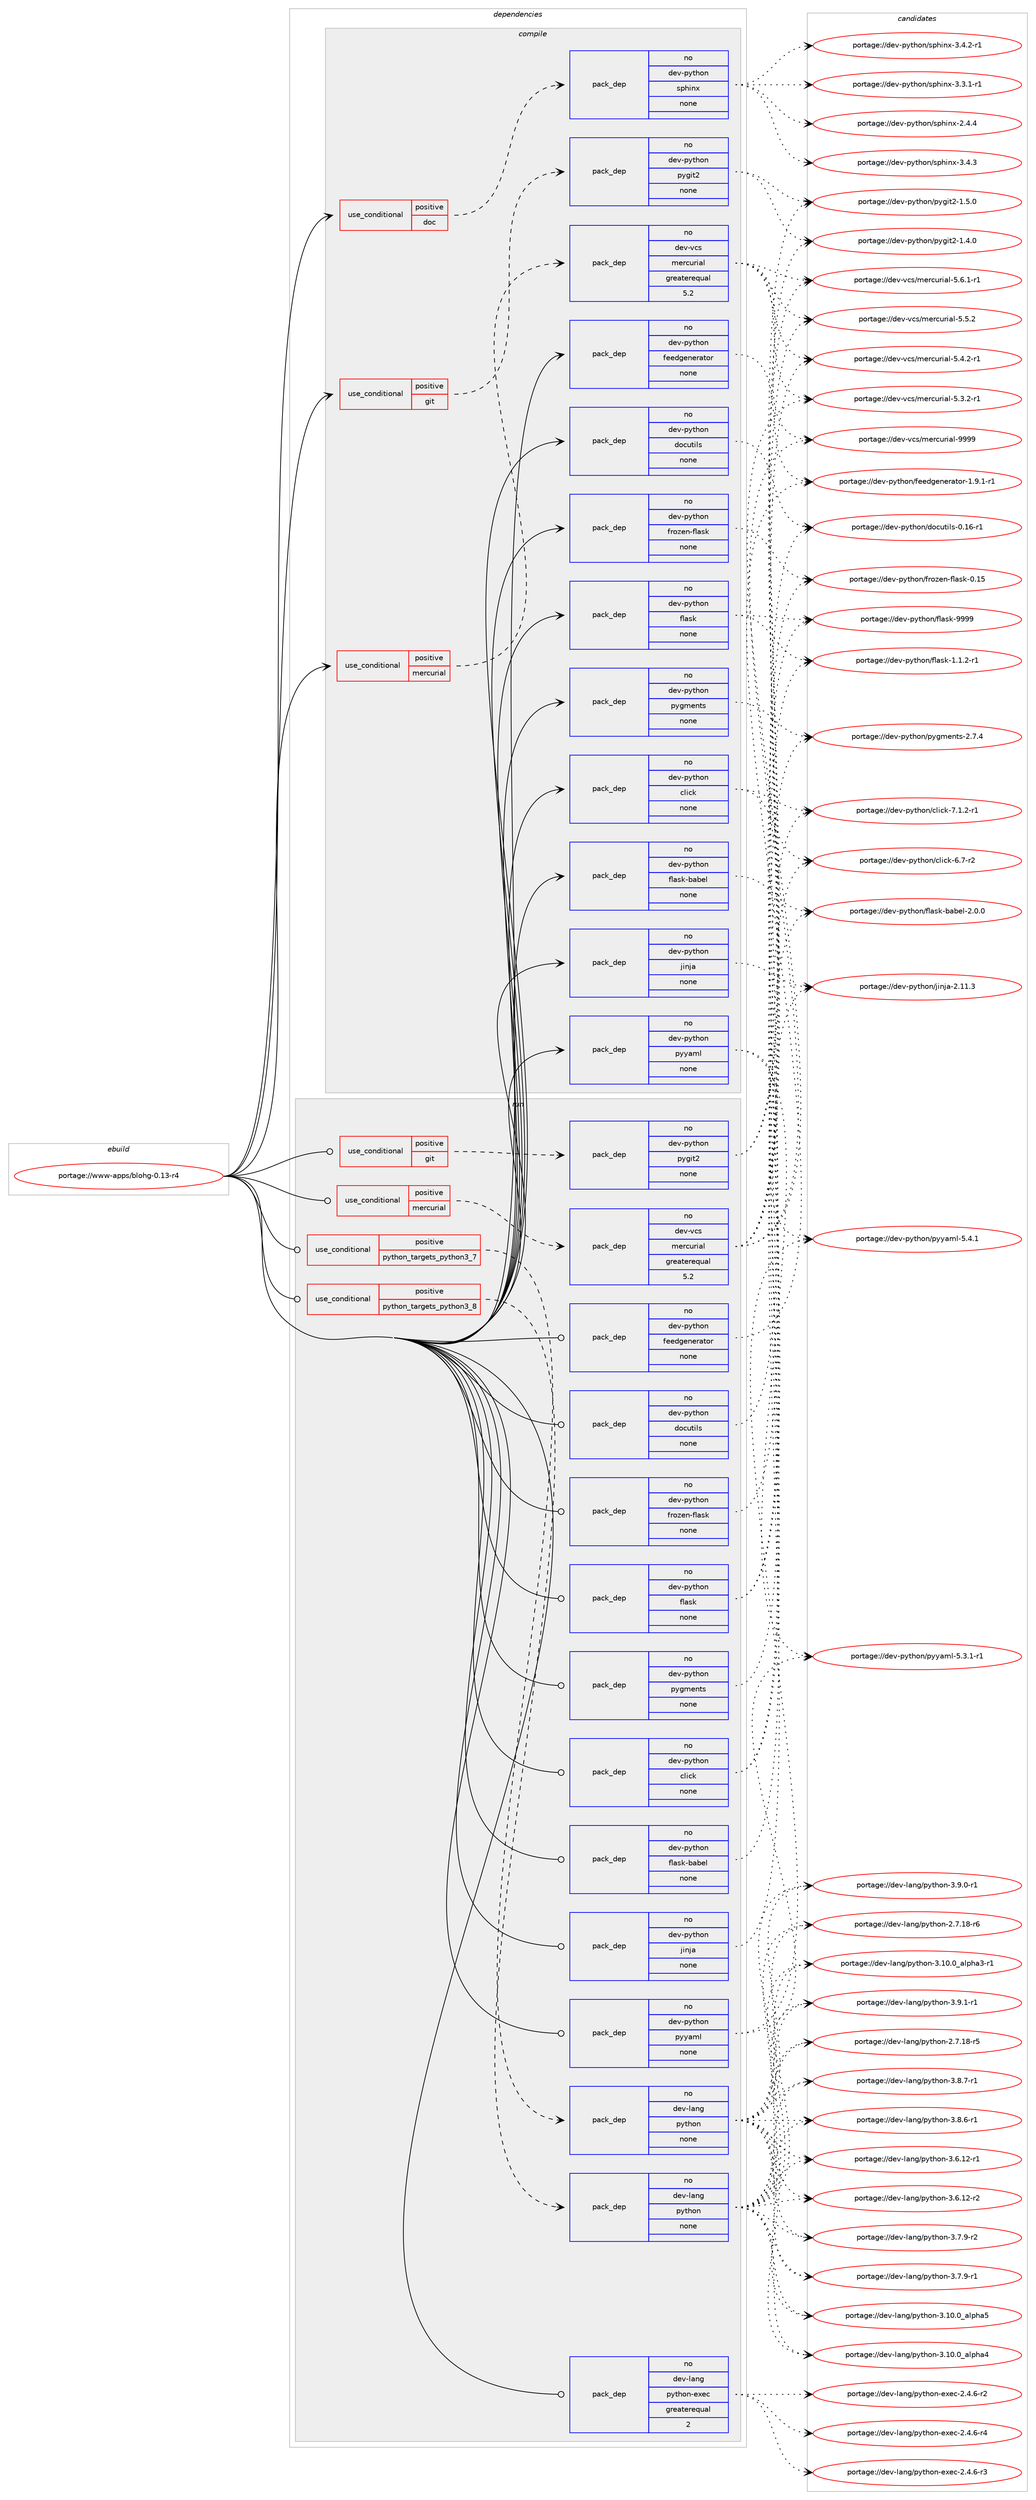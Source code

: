 digraph prolog {

# *************
# Graph options
# *************

newrank=true;
concentrate=true;
compound=true;
graph [rankdir=LR,fontname=Helvetica,fontsize=10,ranksep=1.5];#, ranksep=2.5, nodesep=0.2];
edge  [arrowhead=vee];
node  [fontname=Helvetica,fontsize=10];

# **********
# The ebuild
# **********

subgraph cluster_leftcol {
color=gray;
rank=same;
label=<<i>ebuild</i>>;
id [label="portage://www-apps/blohg-0.13-r4", color=red, width=4, href="../www-apps/blohg-0.13-r4.svg"];
}

# ****************
# The dependencies
# ****************

subgraph cluster_midcol {
color=gray;
label=<<i>dependencies</i>>;
subgraph cluster_compile {
fillcolor="#eeeeee";
style=filled;
label=<<i>compile</i>>;
subgraph cond1094 {
dependency4881 [label=<<TABLE BORDER="0" CELLBORDER="1" CELLSPACING="0" CELLPADDING="4"><TR><TD ROWSPAN="3" CELLPADDING="10">use_conditional</TD></TR><TR><TD>positive</TD></TR><TR><TD>doc</TD></TR></TABLE>>, shape=none, color=red];
subgraph pack3737 {
dependency4882 [label=<<TABLE BORDER="0" CELLBORDER="1" CELLSPACING="0" CELLPADDING="4" WIDTH="220"><TR><TD ROWSPAN="6" CELLPADDING="30">pack_dep</TD></TR><TR><TD WIDTH="110">no</TD></TR><TR><TD>dev-python</TD></TR><TR><TD>sphinx</TD></TR><TR><TD>none</TD></TR><TR><TD></TD></TR></TABLE>>, shape=none, color=blue];
}
dependency4881:e -> dependency4882:w [weight=20,style="dashed",arrowhead="vee"];
}
id:e -> dependency4881:w [weight=20,style="solid",arrowhead="vee"];
subgraph cond1095 {
dependency4883 [label=<<TABLE BORDER="0" CELLBORDER="1" CELLSPACING="0" CELLPADDING="4"><TR><TD ROWSPAN="3" CELLPADDING="10">use_conditional</TD></TR><TR><TD>positive</TD></TR><TR><TD>git</TD></TR></TABLE>>, shape=none, color=red];
subgraph pack3738 {
dependency4884 [label=<<TABLE BORDER="0" CELLBORDER="1" CELLSPACING="0" CELLPADDING="4" WIDTH="220"><TR><TD ROWSPAN="6" CELLPADDING="30">pack_dep</TD></TR><TR><TD WIDTH="110">no</TD></TR><TR><TD>dev-python</TD></TR><TR><TD>pygit2</TD></TR><TR><TD>none</TD></TR><TR><TD></TD></TR></TABLE>>, shape=none, color=blue];
}
dependency4883:e -> dependency4884:w [weight=20,style="dashed",arrowhead="vee"];
}
id:e -> dependency4883:w [weight=20,style="solid",arrowhead="vee"];
subgraph cond1096 {
dependency4885 [label=<<TABLE BORDER="0" CELLBORDER="1" CELLSPACING="0" CELLPADDING="4"><TR><TD ROWSPAN="3" CELLPADDING="10">use_conditional</TD></TR><TR><TD>positive</TD></TR><TR><TD>mercurial</TD></TR></TABLE>>, shape=none, color=red];
subgraph pack3739 {
dependency4886 [label=<<TABLE BORDER="0" CELLBORDER="1" CELLSPACING="0" CELLPADDING="4" WIDTH="220"><TR><TD ROWSPAN="6" CELLPADDING="30">pack_dep</TD></TR><TR><TD WIDTH="110">no</TD></TR><TR><TD>dev-vcs</TD></TR><TR><TD>mercurial</TD></TR><TR><TD>greaterequal</TD></TR><TR><TD>5.2</TD></TR></TABLE>>, shape=none, color=blue];
}
dependency4885:e -> dependency4886:w [weight=20,style="dashed",arrowhead="vee"];
}
id:e -> dependency4885:w [weight=20,style="solid",arrowhead="vee"];
subgraph pack3740 {
dependency4887 [label=<<TABLE BORDER="0" CELLBORDER="1" CELLSPACING="0" CELLPADDING="4" WIDTH="220"><TR><TD ROWSPAN="6" CELLPADDING="30">pack_dep</TD></TR><TR><TD WIDTH="110">no</TD></TR><TR><TD>dev-python</TD></TR><TR><TD>click</TD></TR><TR><TD>none</TD></TR><TR><TD></TD></TR></TABLE>>, shape=none, color=blue];
}
id:e -> dependency4887:w [weight=20,style="solid",arrowhead="vee"];
subgraph pack3741 {
dependency4888 [label=<<TABLE BORDER="0" CELLBORDER="1" CELLSPACING="0" CELLPADDING="4" WIDTH="220"><TR><TD ROWSPAN="6" CELLPADDING="30">pack_dep</TD></TR><TR><TD WIDTH="110">no</TD></TR><TR><TD>dev-python</TD></TR><TR><TD>docutils</TD></TR><TR><TD>none</TD></TR><TR><TD></TD></TR></TABLE>>, shape=none, color=blue];
}
id:e -> dependency4888:w [weight=20,style="solid",arrowhead="vee"];
subgraph pack3742 {
dependency4889 [label=<<TABLE BORDER="0" CELLBORDER="1" CELLSPACING="0" CELLPADDING="4" WIDTH="220"><TR><TD ROWSPAN="6" CELLPADDING="30">pack_dep</TD></TR><TR><TD WIDTH="110">no</TD></TR><TR><TD>dev-python</TD></TR><TR><TD>feedgenerator</TD></TR><TR><TD>none</TD></TR><TR><TD></TD></TR></TABLE>>, shape=none, color=blue];
}
id:e -> dependency4889:w [weight=20,style="solid",arrowhead="vee"];
subgraph pack3743 {
dependency4890 [label=<<TABLE BORDER="0" CELLBORDER="1" CELLSPACING="0" CELLPADDING="4" WIDTH="220"><TR><TD ROWSPAN="6" CELLPADDING="30">pack_dep</TD></TR><TR><TD WIDTH="110">no</TD></TR><TR><TD>dev-python</TD></TR><TR><TD>flask</TD></TR><TR><TD>none</TD></TR><TR><TD></TD></TR></TABLE>>, shape=none, color=blue];
}
id:e -> dependency4890:w [weight=20,style="solid",arrowhead="vee"];
subgraph pack3744 {
dependency4891 [label=<<TABLE BORDER="0" CELLBORDER="1" CELLSPACING="0" CELLPADDING="4" WIDTH="220"><TR><TD ROWSPAN="6" CELLPADDING="30">pack_dep</TD></TR><TR><TD WIDTH="110">no</TD></TR><TR><TD>dev-python</TD></TR><TR><TD>flask-babel</TD></TR><TR><TD>none</TD></TR><TR><TD></TD></TR></TABLE>>, shape=none, color=blue];
}
id:e -> dependency4891:w [weight=20,style="solid",arrowhead="vee"];
subgraph pack3745 {
dependency4892 [label=<<TABLE BORDER="0" CELLBORDER="1" CELLSPACING="0" CELLPADDING="4" WIDTH="220"><TR><TD ROWSPAN="6" CELLPADDING="30">pack_dep</TD></TR><TR><TD WIDTH="110">no</TD></TR><TR><TD>dev-python</TD></TR><TR><TD>frozen-flask</TD></TR><TR><TD>none</TD></TR><TR><TD></TD></TR></TABLE>>, shape=none, color=blue];
}
id:e -> dependency4892:w [weight=20,style="solid",arrowhead="vee"];
subgraph pack3746 {
dependency4893 [label=<<TABLE BORDER="0" CELLBORDER="1" CELLSPACING="0" CELLPADDING="4" WIDTH="220"><TR><TD ROWSPAN="6" CELLPADDING="30">pack_dep</TD></TR><TR><TD WIDTH="110">no</TD></TR><TR><TD>dev-python</TD></TR><TR><TD>jinja</TD></TR><TR><TD>none</TD></TR><TR><TD></TD></TR></TABLE>>, shape=none, color=blue];
}
id:e -> dependency4893:w [weight=20,style="solid",arrowhead="vee"];
subgraph pack3747 {
dependency4894 [label=<<TABLE BORDER="0" CELLBORDER="1" CELLSPACING="0" CELLPADDING="4" WIDTH="220"><TR><TD ROWSPAN="6" CELLPADDING="30">pack_dep</TD></TR><TR><TD WIDTH="110">no</TD></TR><TR><TD>dev-python</TD></TR><TR><TD>pygments</TD></TR><TR><TD>none</TD></TR><TR><TD></TD></TR></TABLE>>, shape=none, color=blue];
}
id:e -> dependency4894:w [weight=20,style="solid",arrowhead="vee"];
subgraph pack3748 {
dependency4895 [label=<<TABLE BORDER="0" CELLBORDER="1" CELLSPACING="0" CELLPADDING="4" WIDTH="220"><TR><TD ROWSPAN="6" CELLPADDING="30">pack_dep</TD></TR><TR><TD WIDTH="110">no</TD></TR><TR><TD>dev-python</TD></TR><TR><TD>pyyaml</TD></TR><TR><TD>none</TD></TR><TR><TD></TD></TR></TABLE>>, shape=none, color=blue];
}
id:e -> dependency4895:w [weight=20,style="solid",arrowhead="vee"];
}
subgraph cluster_compileandrun {
fillcolor="#eeeeee";
style=filled;
label=<<i>compile and run</i>>;
}
subgraph cluster_run {
fillcolor="#eeeeee";
style=filled;
label=<<i>run</i>>;
subgraph cond1097 {
dependency4896 [label=<<TABLE BORDER="0" CELLBORDER="1" CELLSPACING="0" CELLPADDING="4"><TR><TD ROWSPAN="3" CELLPADDING="10">use_conditional</TD></TR><TR><TD>positive</TD></TR><TR><TD>git</TD></TR></TABLE>>, shape=none, color=red];
subgraph pack3749 {
dependency4897 [label=<<TABLE BORDER="0" CELLBORDER="1" CELLSPACING="0" CELLPADDING="4" WIDTH="220"><TR><TD ROWSPAN="6" CELLPADDING="30">pack_dep</TD></TR><TR><TD WIDTH="110">no</TD></TR><TR><TD>dev-python</TD></TR><TR><TD>pygit2</TD></TR><TR><TD>none</TD></TR><TR><TD></TD></TR></TABLE>>, shape=none, color=blue];
}
dependency4896:e -> dependency4897:w [weight=20,style="dashed",arrowhead="vee"];
}
id:e -> dependency4896:w [weight=20,style="solid",arrowhead="odot"];
subgraph cond1098 {
dependency4898 [label=<<TABLE BORDER="0" CELLBORDER="1" CELLSPACING="0" CELLPADDING="4"><TR><TD ROWSPAN="3" CELLPADDING="10">use_conditional</TD></TR><TR><TD>positive</TD></TR><TR><TD>mercurial</TD></TR></TABLE>>, shape=none, color=red];
subgraph pack3750 {
dependency4899 [label=<<TABLE BORDER="0" CELLBORDER="1" CELLSPACING="0" CELLPADDING="4" WIDTH="220"><TR><TD ROWSPAN="6" CELLPADDING="30">pack_dep</TD></TR><TR><TD WIDTH="110">no</TD></TR><TR><TD>dev-vcs</TD></TR><TR><TD>mercurial</TD></TR><TR><TD>greaterequal</TD></TR><TR><TD>5.2</TD></TR></TABLE>>, shape=none, color=blue];
}
dependency4898:e -> dependency4899:w [weight=20,style="dashed",arrowhead="vee"];
}
id:e -> dependency4898:w [weight=20,style="solid",arrowhead="odot"];
subgraph cond1099 {
dependency4900 [label=<<TABLE BORDER="0" CELLBORDER="1" CELLSPACING="0" CELLPADDING="4"><TR><TD ROWSPAN="3" CELLPADDING="10">use_conditional</TD></TR><TR><TD>positive</TD></TR><TR><TD>python_targets_python3_7</TD></TR></TABLE>>, shape=none, color=red];
subgraph pack3751 {
dependency4901 [label=<<TABLE BORDER="0" CELLBORDER="1" CELLSPACING="0" CELLPADDING="4" WIDTH="220"><TR><TD ROWSPAN="6" CELLPADDING="30">pack_dep</TD></TR><TR><TD WIDTH="110">no</TD></TR><TR><TD>dev-lang</TD></TR><TR><TD>python</TD></TR><TR><TD>none</TD></TR><TR><TD></TD></TR></TABLE>>, shape=none, color=blue];
}
dependency4900:e -> dependency4901:w [weight=20,style="dashed",arrowhead="vee"];
}
id:e -> dependency4900:w [weight=20,style="solid",arrowhead="odot"];
subgraph cond1100 {
dependency4902 [label=<<TABLE BORDER="0" CELLBORDER="1" CELLSPACING="0" CELLPADDING="4"><TR><TD ROWSPAN="3" CELLPADDING="10">use_conditional</TD></TR><TR><TD>positive</TD></TR><TR><TD>python_targets_python3_8</TD></TR></TABLE>>, shape=none, color=red];
subgraph pack3752 {
dependency4903 [label=<<TABLE BORDER="0" CELLBORDER="1" CELLSPACING="0" CELLPADDING="4" WIDTH="220"><TR><TD ROWSPAN="6" CELLPADDING="30">pack_dep</TD></TR><TR><TD WIDTH="110">no</TD></TR><TR><TD>dev-lang</TD></TR><TR><TD>python</TD></TR><TR><TD>none</TD></TR><TR><TD></TD></TR></TABLE>>, shape=none, color=blue];
}
dependency4902:e -> dependency4903:w [weight=20,style="dashed",arrowhead="vee"];
}
id:e -> dependency4902:w [weight=20,style="solid",arrowhead="odot"];
subgraph pack3753 {
dependency4904 [label=<<TABLE BORDER="0" CELLBORDER="1" CELLSPACING="0" CELLPADDING="4" WIDTH="220"><TR><TD ROWSPAN="6" CELLPADDING="30">pack_dep</TD></TR><TR><TD WIDTH="110">no</TD></TR><TR><TD>dev-lang</TD></TR><TR><TD>python-exec</TD></TR><TR><TD>greaterequal</TD></TR><TR><TD>2</TD></TR></TABLE>>, shape=none, color=blue];
}
id:e -> dependency4904:w [weight=20,style="solid",arrowhead="odot"];
subgraph pack3754 {
dependency4905 [label=<<TABLE BORDER="0" CELLBORDER="1" CELLSPACING="0" CELLPADDING="4" WIDTH="220"><TR><TD ROWSPAN="6" CELLPADDING="30">pack_dep</TD></TR><TR><TD WIDTH="110">no</TD></TR><TR><TD>dev-python</TD></TR><TR><TD>click</TD></TR><TR><TD>none</TD></TR><TR><TD></TD></TR></TABLE>>, shape=none, color=blue];
}
id:e -> dependency4905:w [weight=20,style="solid",arrowhead="odot"];
subgraph pack3755 {
dependency4906 [label=<<TABLE BORDER="0" CELLBORDER="1" CELLSPACING="0" CELLPADDING="4" WIDTH="220"><TR><TD ROWSPAN="6" CELLPADDING="30">pack_dep</TD></TR><TR><TD WIDTH="110">no</TD></TR><TR><TD>dev-python</TD></TR><TR><TD>docutils</TD></TR><TR><TD>none</TD></TR><TR><TD></TD></TR></TABLE>>, shape=none, color=blue];
}
id:e -> dependency4906:w [weight=20,style="solid",arrowhead="odot"];
subgraph pack3756 {
dependency4907 [label=<<TABLE BORDER="0" CELLBORDER="1" CELLSPACING="0" CELLPADDING="4" WIDTH="220"><TR><TD ROWSPAN="6" CELLPADDING="30">pack_dep</TD></TR><TR><TD WIDTH="110">no</TD></TR><TR><TD>dev-python</TD></TR><TR><TD>feedgenerator</TD></TR><TR><TD>none</TD></TR><TR><TD></TD></TR></TABLE>>, shape=none, color=blue];
}
id:e -> dependency4907:w [weight=20,style="solid",arrowhead="odot"];
subgraph pack3757 {
dependency4908 [label=<<TABLE BORDER="0" CELLBORDER="1" CELLSPACING="0" CELLPADDING="4" WIDTH="220"><TR><TD ROWSPAN="6" CELLPADDING="30">pack_dep</TD></TR><TR><TD WIDTH="110">no</TD></TR><TR><TD>dev-python</TD></TR><TR><TD>flask</TD></TR><TR><TD>none</TD></TR><TR><TD></TD></TR></TABLE>>, shape=none, color=blue];
}
id:e -> dependency4908:w [weight=20,style="solid",arrowhead="odot"];
subgraph pack3758 {
dependency4909 [label=<<TABLE BORDER="0" CELLBORDER="1" CELLSPACING="0" CELLPADDING="4" WIDTH="220"><TR><TD ROWSPAN="6" CELLPADDING="30">pack_dep</TD></TR><TR><TD WIDTH="110">no</TD></TR><TR><TD>dev-python</TD></TR><TR><TD>flask-babel</TD></TR><TR><TD>none</TD></TR><TR><TD></TD></TR></TABLE>>, shape=none, color=blue];
}
id:e -> dependency4909:w [weight=20,style="solid",arrowhead="odot"];
subgraph pack3759 {
dependency4910 [label=<<TABLE BORDER="0" CELLBORDER="1" CELLSPACING="0" CELLPADDING="4" WIDTH="220"><TR><TD ROWSPAN="6" CELLPADDING="30">pack_dep</TD></TR><TR><TD WIDTH="110">no</TD></TR><TR><TD>dev-python</TD></TR><TR><TD>frozen-flask</TD></TR><TR><TD>none</TD></TR><TR><TD></TD></TR></TABLE>>, shape=none, color=blue];
}
id:e -> dependency4910:w [weight=20,style="solid",arrowhead="odot"];
subgraph pack3760 {
dependency4911 [label=<<TABLE BORDER="0" CELLBORDER="1" CELLSPACING="0" CELLPADDING="4" WIDTH="220"><TR><TD ROWSPAN="6" CELLPADDING="30">pack_dep</TD></TR><TR><TD WIDTH="110">no</TD></TR><TR><TD>dev-python</TD></TR><TR><TD>jinja</TD></TR><TR><TD>none</TD></TR><TR><TD></TD></TR></TABLE>>, shape=none, color=blue];
}
id:e -> dependency4911:w [weight=20,style="solid",arrowhead="odot"];
subgraph pack3761 {
dependency4912 [label=<<TABLE BORDER="0" CELLBORDER="1" CELLSPACING="0" CELLPADDING="4" WIDTH="220"><TR><TD ROWSPAN="6" CELLPADDING="30">pack_dep</TD></TR><TR><TD WIDTH="110">no</TD></TR><TR><TD>dev-python</TD></TR><TR><TD>pygments</TD></TR><TR><TD>none</TD></TR><TR><TD></TD></TR></TABLE>>, shape=none, color=blue];
}
id:e -> dependency4912:w [weight=20,style="solid",arrowhead="odot"];
subgraph pack3762 {
dependency4913 [label=<<TABLE BORDER="0" CELLBORDER="1" CELLSPACING="0" CELLPADDING="4" WIDTH="220"><TR><TD ROWSPAN="6" CELLPADDING="30">pack_dep</TD></TR><TR><TD WIDTH="110">no</TD></TR><TR><TD>dev-python</TD></TR><TR><TD>pyyaml</TD></TR><TR><TD>none</TD></TR><TR><TD></TD></TR></TABLE>>, shape=none, color=blue];
}
id:e -> dependency4913:w [weight=20,style="solid",arrowhead="odot"];
}
}

# **************
# The candidates
# **************

subgraph cluster_choices {
rank=same;
color=gray;
label=<<i>candidates</i>>;

subgraph choice3737 {
color=black;
nodesep=1;
choice1001011184511212111610411111047115112104105110120455146524651 [label="portage://dev-python/sphinx-3.4.3", color=red, width=4,href="../dev-python/sphinx-3.4.3.svg"];
choice10010111845112121116104111110471151121041051101204551465246504511449 [label="portage://dev-python/sphinx-3.4.2-r1", color=red, width=4,href="../dev-python/sphinx-3.4.2-r1.svg"];
choice10010111845112121116104111110471151121041051101204551465146494511449 [label="portage://dev-python/sphinx-3.3.1-r1", color=red, width=4,href="../dev-python/sphinx-3.3.1-r1.svg"];
choice1001011184511212111610411111047115112104105110120455046524652 [label="portage://dev-python/sphinx-2.4.4", color=red, width=4,href="../dev-python/sphinx-2.4.4.svg"];
dependency4882:e -> choice1001011184511212111610411111047115112104105110120455146524651:w [style=dotted,weight="100"];
dependency4882:e -> choice10010111845112121116104111110471151121041051101204551465246504511449:w [style=dotted,weight="100"];
dependency4882:e -> choice10010111845112121116104111110471151121041051101204551465146494511449:w [style=dotted,weight="100"];
dependency4882:e -> choice1001011184511212111610411111047115112104105110120455046524652:w [style=dotted,weight="100"];
}
subgraph choice3738 {
color=black;
nodesep=1;
choice100101118451121211161041111104711212110310511650454946534648 [label="portage://dev-python/pygit2-1.5.0", color=red, width=4,href="../dev-python/pygit2-1.5.0.svg"];
choice100101118451121211161041111104711212110310511650454946524648 [label="portage://dev-python/pygit2-1.4.0", color=red, width=4,href="../dev-python/pygit2-1.4.0.svg"];
dependency4884:e -> choice100101118451121211161041111104711212110310511650454946534648:w [style=dotted,weight="100"];
dependency4884:e -> choice100101118451121211161041111104711212110310511650454946524648:w [style=dotted,weight="100"];
}
subgraph choice3739 {
color=black;
nodesep=1;
choice10010111845118991154710910111499117114105971084557575757 [label="portage://dev-vcs/mercurial-9999", color=red, width=4,href="../dev-vcs/mercurial-9999.svg"];
choice10010111845118991154710910111499117114105971084553465446494511449 [label="portage://dev-vcs/mercurial-5.6.1-r1", color=red, width=4,href="../dev-vcs/mercurial-5.6.1-r1.svg"];
choice1001011184511899115471091011149911711410597108455346534650 [label="portage://dev-vcs/mercurial-5.5.2", color=red, width=4,href="../dev-vcs/mercurial-5.5.2.svg"];
choice10010111845118991154710910111499117114105971084553465246504511449 [label="portage://dev-vcs/mercurial-5.4.2-r1", color=red, width=4,href="../dev-vcs/mercurial-5.4.2-r1.svg"];
choice10010111845118991154710910111499117114105971084553465146504511449 [label="portage://dev-vcs/mercurial-5.3.2-r1", color=red, width=4,href="../dev-vcs/mercurial-5.3.2-r1.svg"];
dependency4886:e -> choice10010111845118991154710910111499117114105971084557575757:w [style=dotted,weight="100"];
dependency4886:e -> choice10010111845118991154710910111499117114105971084553465446494511449:w [style=dotted,weight="100"];
dependency4886:e -> choice1001011184511899115471091011149911711410597108455346534650:w [style=dotted,weight="100"];
dependency4886:e -> choice10010111845118991154710910111499117114105971084553465246504511449:w [style=dotted,weight="100"];
dependency4886:e -> choice10010111845118991154710910111499117114105971084553465146504511449:w [style=dotted,weight="100"];
}
subgraph choice3740 {
color=black;
nodesep=1;
choice100101118451121211161041111104799108105991074555464946504511449 [label="portage://dev-python/click-7.1.2-r1", color=red, width=4,href="../dev-python/click-7.1.2-r1.svg"];
choice10010111845112121116104111110479910810599107455446554511450 [label="portage://dev-python/click-6.7-r2", color=red, width=4,href="../dev-python/click-6.7-r2.svg"];
dependency4887:e -> choice100101118451121211161041111104799108105991074555464946504511449:w [style=dotted,weight="100"];
dependency4887:e -> choice10010111845112121116104111110479910810599107455446554511450:w [style=dotted,weight="100"];
}
subgraph choice3741 {
color=black;
nodesep=1;
choice10010111845112121116104111110471001119911711610510811545484649544511449 [label="portage://dev-python/docutils-0.16-r1", color=red, width=4,href="../dev-python/docutils-0.16-r1.svg"];
dependency4888:e -> choice10010111845112121116104111110471001119911711610510811545484649544511449:w [style=dotted,weight="100"];
}
subgraph choice3742 {
color=black;
nodesep=1;
choice1001011184511212111610411111047102101101100103101110101114971161111144549465746494511449 [label="portage://dev-python/feedgenerator-1.9.1-r1", color=red, width=4,href="../dev-python/feedgenerator-1.9.1-r1.svg"];
dependency4889:e -> choice1001011184511212111610411111047102101101100103101110101114971161111144549465746494511449:w [style=dotted,weight="100"];
}
subgraph choice3743 {
color=black;
nodesep=1;
choice1001011184511212111610411111047102108971151074557575757 [label="portage://dev-python/flask-9999", color=red, width=4,href="../dev-python/flask-9999.svg"];
choice1001011184511212111610411111047102108971151074549464946504511449 [label="portage://dev-python/flask-1.1.2-r1", color=red, width=4,href="../dev-python/flask-1.1.2-r1.svg"];
dependency4890:e -> choice1001011184511212111610411111047102108971151074557575757:w [style=dotted,weight="100"];
dependency4890:e -> choice1001011184511212111610411111047102108971151074549464946504511449:w [style=dotted,weight="100"];
}
subgraph choice3744 {
color=black;
nodesep=1;
choice10010111845112121116104111110471021089711510745989798101108455046484648 [label="portage://dev-python/flask-babel-2.0.0", color=red, width=4,href="../dev-python/flask-babel-2.0.0.svg"];
dependency4891:e -> choice10010111845112121116104111110471021089711510745989798101108455046484648:w [style=dotted,weight="100"];
}
subgraph choice3745 {
color=black;
nodesep=1;
choice100101118451121211161041111104710211411112210111045102108971151074548464953 [label="portage://dev-python/frozen-flask-0.15", color=red, width=4,href="../dev-python/frozen-flask-0.15.svg"];
dependency4892:e -> choice100101118451121211161041111104710211411112210111045102108971151074548464953:w [style=dotted,weight="100"];
}
subgraph choice3746 {
color=black;
nodesep=1;
choice10010111845112121116104111110471061051101069745504649494651 [label="portage://dev-python/jinja-2.11.3", color=red, width=4,href="../dev-python/jinja-2.11.3.svg"];
dependency4893:e -> choice10010111845112121116104111110471061051101069745504649494651:w [style=dotted,weight="100"];
}
subgraph choice3747 {
color=black;
nodesep=1;
choice1001011184511212111610411111047112121103109101110116115455046554652 [label="portage://dev-python/pygments-2.7.4", color=red, width=4,href="../dev-python/pygments-2.7.4.svg"];
dependency4894:e -> choice1001011184511212111610411111047112121103109101110116115455046554652:w [style=dotted,weight="100"];
}
subgraph choice3748 {
color=black;
nodesep=1;
choice100101118451121211161041111104711212112197109108455346524649 [label="portage://dev-python/pyyaml-5.4.1", color=red, width=4,href="../dev-python/pyyaml-5.4.1.svg"];
choice1001011184511212111610411111047112121121971091084553465146494511449 [label="portage://dev-python/pyyaml-5.3.1-r1", color=red, width=4,href="../dev-python/pyyaml-5.3.1-r1.svg"];
dependency4895:e -> choice100101118451121211161041111104711212112197109108455346524649:w [style=dotted,weight="100"];
dependency4895:e -> choice1001011184511212111610411111047112121121971091084553465146494511449:w [style=dotted,weight="100"];
}
subgraph choice3749 {
color=black;
nodesep=1;
choice100101118451121211161041111104711212110310511650454946534648 [label="portage://dev-python/pygit2-1.5.0", color=red, width=4,href="../dev-python/pygit2-1.5.0.svg"];
choice100101118451121211161041111104711212110310511650454946524648 [label="portage://dev-python/pygit2-1.4.0", color=red, width=4,href="../dev-python/pygit2-1.4.0.svg"];
dependency4897:e -> choice100101118451121211161041111104711212110310511650454946534648:w [style=dotted,weight="100"];
dependency4897:e -> choice100101118451121211161041111104711212110310511650454946524648:w [style=dotted,weight="100"];
}
subgraph choice3750 {
color=black;
nodesep=1;
choice10010111845118991154710910111499117114105971084557575757 [label="portage://dev-vcs/mercurial-9999", color=red, width=4,href="../dev-vcs/mercurial-9999.svg"];
choice10010111845118991154710910111499117114105971084553465446494511449 [label="portage://dev-vcs/mercurial-5.6.1-r1", color=red, width=4,href="../dev-vcs/mercurial-5.6.1-r1.svg"];
choice1001011184511899115471091011149911711410597108455346534650 [label="portage://dev-vcs/mercurial-5.5.2", color=red, width=4,href="../dev-vcs/mercurial-5.5.2.svg"];
choice10010111845118991154710910111499117114105971084553465246504511449 [label="portage://dev-vcs/mercurial-5.4.2-r1", color=red, width=4,href="../dev-vcs/mercurial-5.4.2-r1.svg"];
choice10010111845118991154710910111499117114105971084553465146504511449 [label="portage://dev-vcs/mercurial-5.3.2-r1", color=red, width=4,href="../dev-vcs/mercurial-5.3.2-r1.svg"];
dependency4899:e -> choice10010111845118991154710910111499117114105971084557575757:w [style=dotted,weight="100"];
dependency4899:e -> choice10010111845118991154710910111499117114105971084553465446494511449:w [style=dotted,weight="100"];
dependency4899:e -> choice1001011184511899115471091011149911711410597108455346534650:w [style=dotted,weight="100"];
dependency4899:e -> choice10010111845118991154710910111499117114105971084553465246504511449:w [style=dotted,weight="100"];
dependency4899:e -> choice10010111845118991154710910111499117114105971084553465146504511449:w [style=dotted,weight="100"];
}
subgraph choice3751 {
color=black;
nodesep=1;
choice1001011184510897110103471121211161041111104551465746494511449 [label="portage://dev-lang/python-3.9.1-r1", color=red, width=4,href="../dev-lang/python-3.9.1-r1.svg"];
choice1001011184510897110103471121211161041111104551465746484511449 [label="portage://dev-lang/python-3.9.0-r1", color=red, width=4,href="../dev-lang/python-3.9.0-r1.svg"];
choice1001011184510897110103471121211161041111104551465646554511449 [label="portage://dev-lang/python-3.8.7-r1", color=red, width=4,href="../dev-lang/python-3.8.7-r1.svg"];
choice1001011184510897110103471121211161041111104551465646544511449 [label="portage://dev-lang/python-3.8.6-r1", color=red, width=4,href="../dev-lang/python-3.8.6-r1.svg"];
choice1001011184510897110103471121211161041111104551465546574511450 [label="portage://dev-lang/python-3.7.9-r2", color=red, width=4,href="../dev-lang/python-3.7.9-r2.svg"];
choice1001011184510897110103471121211161041111104551465546574511449 [label="portage://dev-lang/python-3.7.9-r1", color=red, width=4,href="../dev-lang/python-3.7.9-r1.svg"];
choice100101118451089711010347112121116104111110455146544649504511450 [label="portage://dev-lang/python-3.6.12-r2", color=red, width=4,href="../dev-lang/python-3.6.12-r2.svg"];
choice100101118451089711010347112121116104111110455146544649504511449 [label="portage://dev-lang/python-3.6.12-r1", color=red, width=4,href="../dev-lang/python-3.6.12-r1.svg"];
choice1001011184510897110103471121211161041111104551464948464895971081121049753 [label="portage://dev-lang/python-3.10.0_alpha5", color=red, width=4,href="../dev-lang/python-3.10.0_alpha5.svg"];
choice1001011184510897110103471121211161041111104551464948464895971081121049752 [label="portage://dev-lang/python-3.10.0_alpha4", color=red, width=4,href="../dev-lang/python-3.10.0_alpha4.svg"];
choice10010111845108971101034711212111610411111045514649484648959710811210497514511449 [label="portage://dev-lang/python-3.10.0_alpha3-r1", color=red, width=4,href="../dev-lang/python-3.10.0_alpha3-r1.svg"];
choice100101118451089711010347112121116104111110455046554649564511454 [label="portage://dev-lang/python-2.7.18-r6", color=red, width=4,href="../dev-lang/python-2.7.18-r6.svg"];
choice100101118451089711010347112121116104111110455046554649564511453 [label="portage://dev-lang/python-2.7.18-r5", color=red, width=4,href="../dev-lang/python-2.7.18-r5.svg"];
dependency4901:e -> choice1001011184510897110103471121211161041111104551465746494511449:w [style=dotted,weight="100"];
dependency4901:e -> choice1001011184510897110103471121211161041111104551465746484511449:w [style=dotted,weight="100"];
dependency4901:e -> choice1001011184510897110103471121211161041111104551465646554511449:w [style=dotted,weight="100"];
dependency4901:e -> choice1001011184510897110103471121211161041111104551465646544511449:w [style=dotted,weight="100"];
dependency4901:e -> choice1001011184510897110103471121211161041111104551465546574511450:w [style=dotted,weight="100"];
dependency4901:e -> choice1001011184510897110103471121211161041111104551465546574511449:w [style=dotted,weight="100"];
dependency4901:e -> choice100101118451089711010347112121116104111110455146544649504511450:w [style=dotted,weight="100"];
dependency4901:e -> choice100101118451089711010347112121116104111110455146544649504511449:w [style=dotted,weight="100"];
dependency4901:e -> choice1001011184510897110103471121211161041111104551464948464895971081121049753:w [style=dotted,weight="100"];
dependency4901:e -> choice1001011184510897110103471121211161041111104551464948464895971081121049752:w [style=dotted,weight="100"];
dependency4901:e -> choice10010111845108971101034711212111610411111045514649484648959710811210497514511449:w [style=dotted,weight="100"];
dependency4901:e -> choice100101118451089711010347112121116104111110455046554649564511454:w [style=dotted,weight="100"];
dependency4901:e -> choice100101118451089711010347112121116104111110455046554649564511453:w [style=dotted,weight="100"];
}
subgraph choice3752 {
color=black;
nodesep=1;
choice1001011184510897110103471121211161041111104551465746494511449 [label="portage://dev-lang/python-3.9.1-r1", color=red, width=4,href="../dev-lang/python-3.9.1-r1.svg"];
choice1001011184510897110103471121211161041111104551465746484511449 [label="portage://dev-lang/python-3.9.0-r1", color=red, width=4,href="../dev-lang/python-3.9.0-r1.svg"];
choice1001011184510897110103471121211161041111104551465646554511449 [label="portage://dev-lang/python-3.8.7-r1", color=red, width=4,href="../dev-lang/python-3.8.7-r1.svg"];
choice1001011184510897110103471121211161041111104551465646544511449 [label="portage://dev-lang/python-3.8.6-r1", color=red, width=4,href="../dev-lang/python-3.8.6-r1.svg"];
choice1001011184510897110103471121211161041111104551465546574511450 [label="portage://dev-lang/python-3.7.9-r2", color=red, width=4,href="../dev-lang/python-3.7.9-r2.svg"];
choice1001011184510897110103471121211161041111104551465546574511449 [label="portage://dev-lang/python-3.7.9-r1", color=red, width=4,href="../dev-lang/python-3.7.9-r1.svg"];
choice100101118451089711010347112121116104111110455146544649504511450 [label="portage://dev-lang/python-3.6.12-r2", color=red, width=4,href="../dev-lang/python-3.6.12-r2.svg"];
choice100101118451089711010347112121116104111110455146544649504511449 [label="portage://dev-lang/python-3.6.12-r1", color=red, width=4,href="../dev-lang/python-3.6.12-r1.svg"];
choice1001011184510897110103471121211161041111104551464948464895971081121049753 [label="portage://dev-lang/python-3.10.0_alpha5", color=red, width=4,href="../dev-lang/python-3.10.0_alpha5.svg"];
choice1001011184510897110103471121211161041111104551464948464895971081121049752 [label="portage://dev-lang/python-3.10.0_alpha4", color=red, width=4,href="../dev-lang/python-3.10.0_alpha4.svg"];
choice10010111845108971101034711212111610411111045514649484648959710811210497514511449 [label="portage://dev-lang/python-3.10.0_alpha3-r1", color=red, width=4,href="../dev-lang/python-3.10.0_alpha3-r1.svg"];
choice100101118451089711010347112121116104111110455046554649564511454 [label="portage://dev-lang/python-2.7.18-r6", color=red, width=4,href="../dev-lang/python-2.7.18-r6.svg"];
choice100101118451089711010347112121116104111110455046554649564511453 [label="portage://dev-lang/python-2.7.18-r5", color=red, width=4,href="../dev-lang/python-2.7.18-r5.svg"];
dependency4903:e -> choice1001011184510897110103471121211161041111104551465746494511449:w [style=dotted,weight="100"];
dependency4903:e -> choice1001011184510897110103471121211161041111104551465746484511449:w [style=dotted,weight="100"];
dependency4903:e -> choice1001011184510897110103471121211161041111104551465646554511449:w [style=dotted,weight="100"];
dependency4903:e -> choice1001011184510897110103471121211161041111104551465646544511449:w [style=dotted,weight="100"];
dependency4903:e -> choice1001011184510897110103471121211161041111104551465546574511450:w [style=dotted,weight="100"];
dependency4903:e -> choice1001011184510897110103471121211161041111104551465546574511449:w [style=dotted,weight="100"];
dependency4903:e -> choice100101118451089711010347112121116104111110455146544649504511450:w [style=dotted,weight="100"];
dependency4903:e -> choice100101118451089711010347112121116104111110455146544649504511449:w [style=dotted,weight="100"];
dependency4903:e -> choice1001011184510897110103471121211161041111104551464948464895971081121049753:w [style=dotted,weight="100"];
dependency4903:e -> choice1001011184510897110103471121211161041111104551464948464895971081121049752:w [style=dotted,weight="100"];
dependency4903:e -> choice10010111845108971101034711212111610411111045514649484648959710811210497514511449:w [style=dotted,weight="100"];
dependency4903:e -> choice100101118451089711010347112121116104111110455046554649564511454:w [style=dotted,weight="100"];
dependency4903:e -> choice100101118451089711010347112121116104111110455046554649564511453:w [style=dotted,weight="100"];
}
subgraph choice3753 {
color=black;
nodesep=1;
choice10010111845108971101034711212111610411111045101120101994550465246544511452 [label="portage://dev-lang/python-exec-2.4.6-r4", color=red, width=4,href="../dev-lang/python-exec-2.4.6-r4.svg"];
choice10010111845108971101034711212111610411111045101120101994550465246544511451 [label="portage://dev-lang/python-exec-2.4.6-r3", color=red, width=4,href="../dev-lang/python-exec-2.4.6-r3.svg"];
choice10010111845108971101034711212111610411111045101120101994550465246544511450 [label="portage://dev-lang/python-exec-2.4.6-r2", color=red, width=4,href="../dev-lang/python-exec-2.4.6-r2.svg"];
dependency4904:e -> choice10010111845108971101034711212111610411111045101120101994550465246544511452:w [style=dotted,weight="100"];
dependency4904:e -> choice10010111845108971101034711212111610411111045101120101994550465246544511451:w [style=dotted,weight="100"];
dependency4904:e -> choice10010111845108971101034711212111610411111045101120101994550465246544511450:w [style=dotted,weight="100"];
}
subgraph choice3754 {
color=black;
nodesep=1;
choice100101118451121211161041111104799108105991074555464946504511449 [label="portage://dev-python/click-7.1.2-r1", color=red, width=4,href="../dev-python/click-7.1.2-r1.svg"];
choice10010111845112121116104111110479910810599107455446554511450 [label="portage://dev-python/click-6.7-r2", color=red, width=4,href="../dev-python/click-6.7-r2.svg"];
dependency4905:e -> choice100101118451121211161041111104799108105991074555464946504511449:w [style=dotted,weight="100"];
dependency4905:e -> choice10010111845112121116104111110479910810599107455446554511450:w [style=dotted,weight="100"];
}
subgraph choice3755 {
color=black;
nodesep=1;
choice10010111845112121116104111110471001119911711610510811545484649544511449 [label="portage://dev-python/docutils-0.16-r1", color=red, width=4,href="../dev-python/docutils-0.16-r1.svg"];
dependency4906:e -> choice10010111845112121116104111110471001119911711610510811545484649544511449:w [style=dotted,weight="100"];
}
subgraph choice3756 {
color=black;
nodesep=1;
choice1001011184511212111610411111047102101101100103101110101114971161111144549465746494511449 [label="portage://dev-python/feedgenerator-1.9.1-r1", color=red, width=4,href="../dev-python/feedgenerator-1.9.1-r1.svg"];
dependency4907:e -> choice1001011184511212111610411111047102101101100103101110101114971161111144549465746494511449:w [style=dotted,weight="100"];
}
subgraph choice3757 {
color=black;
nodesep=1;
choice1001011184511212111610411111047102108971151074557575757 [label="portage://dev-python/flask-9999", color=red, width=4,href="../dev-python/flask-9999.svg"];
choice1001011184511212111610411111047102108971151074549464946504511449 [label="portage://dev-python/flask-1.1.2-r1", color=red, width=4,href="../dev-python/flask-1.1.2-r1.svg"];
dependency4908:e -> choice1001011184511212111610411111047102108971151074557575757:w [style=dotted,weight="100"];
dependency4908:e -> choice1001011184511212111610411111047102108971151074549464946504511449:w [style=dotted,weight="100"];
}
subgraph choice3758 {
color=black;
nodesep=1;
choice10010111845112121116104111110471021089711510745989798101108455046484648 [label="portage://dev-python/flask-babel-2.0.0", color=red, width=4,href="../dev-python/flask-babel-2.0.0.svg"];
dependency4909:e -> choice10010111845112121116104111110471021089711510745989798101108455046484648:w [style=dotted,weight="100"];
}
subgraph choice3759 {
color=black;
nodesep=1;
choice100101118451121211161041111104710211411112210111045102108971151074548464953 [label="portage://dev-python/frozen-flask-0.15", color=red, width=4,href="../dev-python/frozen-flask-0.15.svg"];
dependency4910:e -> choice100101118451121211161041111104710211411112210111045102108971151074548464953:w [style=dotted,weight="100"];
}
subgraph choice3760 {
color=black;
nodesep=1;
choice10010111845112121116104111110471061051101069745504649494651 [label="portage://dev-python/jinja-2.11.3", color=red, width=4,href="../dev-python/jinja-2.11.3.svg"];
dependency4911:e -> choice10010111845112121116104111110471061051101069745504649494651:w [style=dotted,weight="100"];
}
subgraph choice3761 {
color=black;
nodesep=1;
choice1001011184511212111610411111047112121103109101110116115455046554652 [label="portage://dev-python/pygments-2.7.4", color=red, width=4,href="../dev-python/pygments-2.7.4.svg"];
dependency4912:e -> choice1001011184511212111610411111047112121103109101110116115455046554652:w [style=dotted,weight="100"];
}
subgraph choice3762 {
color=black;
nodesep=1;
choice100101118451121211161041111104711212112197109108455346524649 [label="portage://dev-python/pyyaml-5.4.1", color=red, width=4,href="../dev-python/pyyaml-5.4.1.svg"];
choice1001011184511212111610411111047112121121971091084553465146494511449 [label="portage://dev-python/pyyaml-5.3.1-r1", color=red, width=4,href="../dev-python/pyyaml-5.3.1-r1.svg"];
dependency4913:e -> choice100101118451121211161041111104711212112197109108455346524649:w [style=dotted,weight="100"];
dependency4913:e -> choice1001011184511212111610411111047112121121971091084553465146494511449:w [style=dotted,weight="100"];
}
}

}
